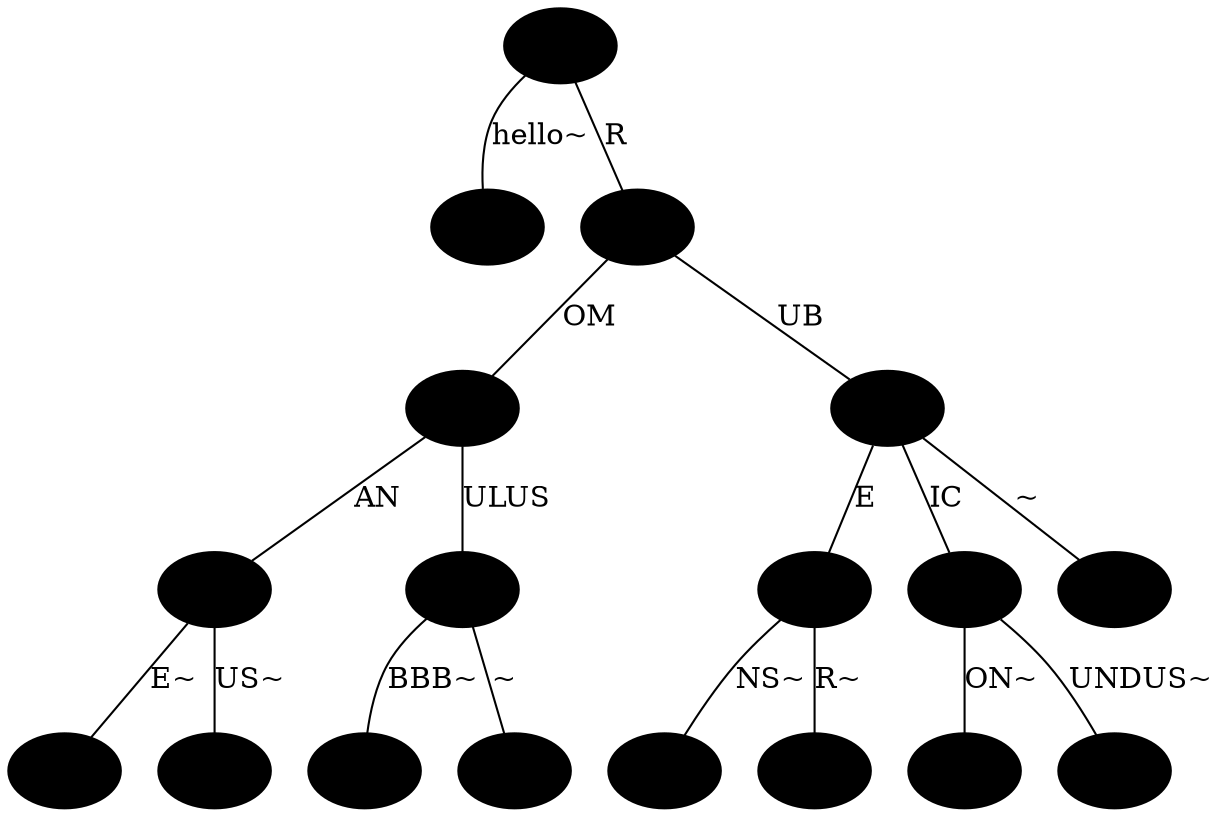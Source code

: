 graph G {
 "0" [shape=ellipse style=filled fillcolor=black];
 "15" [shape=ellipse style=filled fillcolor=black];
     "0" -- "15" [label="hello~"];
 "15" [shape=ellipse style=filled fillcolor=black];
 "0" [shape=ellipse style=filled fillcolor=black];
 "6" [shape=ellipse style=filled fillcolor=black];
     "0" -- "6" [label="R"];
 "6" [shape=ellipse style=filled fillcolor=black];
 "4" [shape=ellipse style=filled fillcolor=black];
     "6" -- "4" [label="OM"];
 "4" [shape=ellipse style=filled fillcolor=black];
 "2" [shape=ellipse style=filled fillcolor=black];
     "4" -- "2" [label="AN"];
 "2" [shape=ellipse style=filled fillcolor=black];
 "1" [shape=ellipse style=filled fillcolor=black];
     "2" -- "1" [label="E~"];
 "1" [shape=ellipse style=filled fillcolor=black];
 "2" [shape=ellipse style=filled fillcolor=black];
 "3" [shape=ellipse style=filled fillcolor=black];
     "2" -- "3" [label="US~"];
 "3" [shape=ellipse style=filled fillcolor=black];
 "4" [shape=ellipse style=filled fillcolor=black];
 "5" [shape=ellipse style=filled fillcolor=black];
     "4" -- "5" [label="ULUS"];
 "5" [shape=ellipse style=filled fillcolor=black];
 "17" [shape=ellipse style=filled fillcolor=black];
     "5" -- "17" [label="BBB~"];
 "17" [shape=ellipse style=filled fillcolor=black];
 "5" [shape=ellipse style=filled fillcolor=black];
 "16" [shape=ellipse style=filled fillcolor=black];
     "5" -- "16" [label="~"];
 "16" [shape=ellipse style=filled fillcolor=black];
 "6" [shape=ellipse style=filled fillcolor=black];
 "10" [shape=ellipse style=filled fillcolor=black];
     "6" -- "10" [label="UB"];
 "10" [shape=ellipse style=filled fillcolor=black];
 "8" [shape=ellipse style=filled fillcolor=black];
     "10" -- "8" [label="E"];
 "8" [shape=ellipse style=filled fillcolor=black];
 "7" [shape=ellipse style=filled fillcolor=black];
     "8" -- "7" [label="NS~"];
 "7" [shape=ellipse style=filled fillcolor=black];
 "8" [shape=ellipse style=filled fillcolor=black];
 "9" [shape=ellipse style=filled fillcolor=black];
     "8" -- "9" [label="R~"];
 "9" [shape=ellipse style=filled fillcolor=black];
 "10" [shape=ellipse style=filled fillcolor=black];
 "12" [shape=ellipse style=filled fillcolor=black];
     "10" -- "12" [label="IC"];
 "12" [shape=ellipse style=filled fillcolor=black];
 "11" [shape=ellipse style=filled fillcolor=black];
     "12" -- "11" [label="ON~"];
 "11" [shape=ellipse style=filled fillcolor=black];
 "12" [shape=ellipse style=filled fillcolor=black];
 "13" [shape=ellipse style=filled fillcolor=black];
     "12" -- "13" [label="UNDUS~"];
 "13" [shape=ellipse style=filled fillcolor=black];
 "10" [shape=ellipse style=filled fillcolor=black];
 "14" [shape=ellipse style=filled fillcolor=black];
     "10" -- "14" [label="~"];
 "14" [shape=ellipse style=filled fillcolor=black];
}